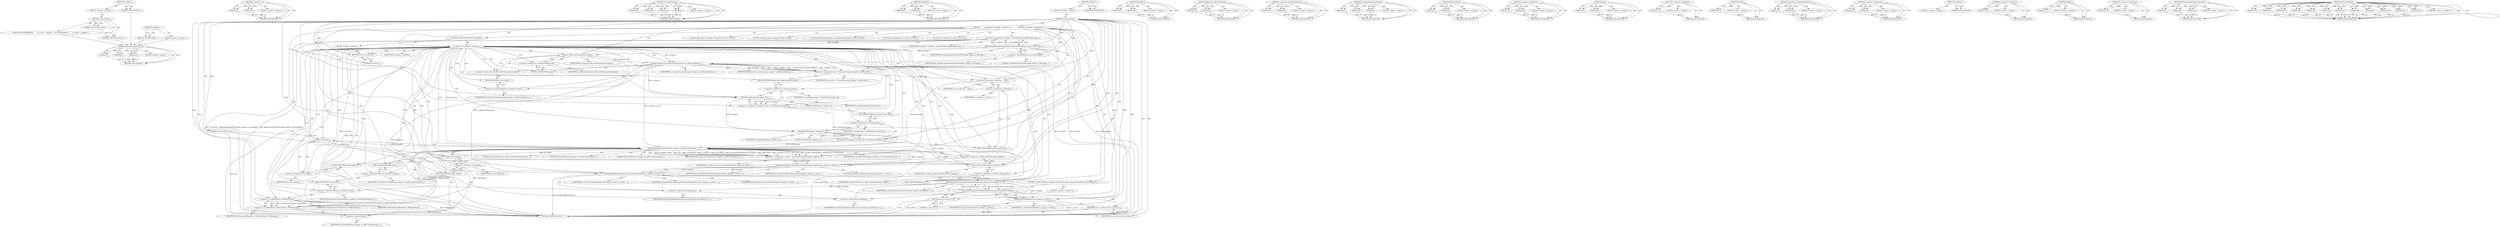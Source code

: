 digraph "XCreateWindow" {
vulnerable_6 [label=<(METHOD,&lt;global&gt;)<SUB>1</SUB>>];
vulnerable_7 [label=<(BLOCK,&lt;empty&gt;,&lt;empty&gt;)<SUB>1</SUB>>];
vulnerable_8 [label=<(METHOD,createSurface)<SUB>1</SUB>>];
vulnerable_9 [label=<(PARAM,const IntSize&amp; size)<SUB>1</SUB>>];
vulnerable_10 [label=<(BLOCK,{
#if PLATFORM(QT)
        m_surface = adoptPtr...,{
#if PLATFORM(QT)
        m_surface = adoptPtr...)<SUB>2</SUB>>];
vulnerable_11 [label=<(METHOD_RETURN,uint32_t)<SUB>1</SUB>>];
vulnerable_13 [label=<(METHOD_RETURN,ANY)<SUB>1</SUB>>];
vulnerable_24 [label=<(METHOD,&lt;global&gt;)<SUB>1</SUB>>];
vulnerable_25 [label=<(BLOCK,&lt;empty&gt;,&lt;empty&gt;)>];
vulnerable_26 [label=<(METHOD_RETURN,ANY)>];
fixed_247 [label=<(METHOD,XRenderQueryExtension)>];
fixed_248 [label=<(PARAM,p1)>];
fixed_249 [label=<(PARAM,p2)>];
fixed_250 [label=<(PARAM,p3)>];
fixed_251 [label=<(BLOCK,&lt;empty&gt;,&lt;empty&gt;)>];
fixed_252 [label=<(METHOD_RETURN,ANY)>];
fixed_226 [label=<(METHOD,&lt;operator&gt;.or)>];
fixed_227 [label=<(PARAM,p1)>];
fixed_228 [label=<(PARAM,p2)>];
fixed_229 [label=<(BLOCK,&lt;empty&gt;,&lt;empty&gt;)>];
fixed_230 [label=<(METHOD_RETURN,ANY)>];
fixed_167 [label=<(METHOD,XCreateColormap)>];
fixed_168 [label=<(PARAM,p1)>];
fixed_169 [label=<(PARAM,p2)>];
fixed_170 [label=<(PARAM,p3)>];
fixed_171 [label=<(PARAM,p4)>];
fixed_172 [label=<(BLOCK,&lt;empty&gt;,&lt;empty&gt;)>];
fixed_173 [label=<(METHOD_RETURN,ANY)>];
fixed_193 [label=<(METHOD,WhitePixel)>];
fixed_194 [label=<(PARAM,p1)>];
fixed_195 [label=<(PARAM,p2)>];
fixed_196 [label=<(BLOCK,&lt;empty&gt;,&lt;empty&gt;)>];
fixed_197 [label=<(METHOD_RETURN,ANY)>];
fixed_6 [label=<(METHOD,&lt;global&gt;)<SUB>1</SUB>>];
fixed_7 [label=<(BLOCK,&lt;empty&gt;,&lt;empty&gt;)<SUB>1</SUB>>];
fixed_8 [label=<(METHOD,createSurface)<SUB>1</SUB>>];
fixed_9 [label=<(PARAM,const IntSize&amp; size)<SUB>1</SUB>>];
fixed_10 [label=<(BLOCK,{
         XVisualInfo* visualInfo = glXGetVisu...,{
         XVisualInfo* visualInfo = glXGetVisu...)<SUB>2</SUB>>];
fixed_11 [label="<(LOCAL,XVisualInfo* visualInfo: XVisualInfo*)<SUB>3</SUB>>"];
fixed_12 [label=<(&lt;operator&gt;.assignment,* visualInfo = glXGetVisualFromFBConfig(m_displ...)<SUB>3</SUB>>];
fixed_13 [label=<(IDENTIFIER,visualInfo,* visualInfo = glXGetVisualFromFBConfig(m_displ...)<SUB>3</SUB>>];
fixed_14 [label=<(glXGetVisualFromFBConfig,glXGetVisualFromFBConfig(m_display, m_fbConfigs...)<SUB>3</SUB>>];
fixed_15 [label=<(IDENTIFIER,m_display,glXGetVisualFromFBConfig(m_display, m_fbConfigs...)<SUB>3</SUB>>];
fixed_16 [label=<(&lt;operator&gt;.indirectIndexAccess,m_fbConfigs[0])<SUB>3</SUB>>];
fixed_17 [label=<(IDENTIFIER,m_fbConfigs,glXGetVisualFromFBConfig(m_display, m_fbConfigs...)<SUB>3</SUB>>];
fixed_18 [label=<(LITERAL,0,glXGetVisualFromFBConfig(m_display, m_fbConfigs...)<SUB>3</SUB>>];
fixed_19 [label=<(CONTROL_STRUCTURE,IF,if (!visualInfo))<SUB>4</SUB>>];
fixed_20 [label=<(&lt;operator&gt;.logicalNot,!visualInfo)<SUB>4</SUB>>];
fixed_21 [label=<(IDENTIFIER,visualInfo,!visualInfo)<SUB>4</SUB>>];
fixed_22 [label=<(BLOCK,&lt;empty&gt;,&lt;empty&gt;)<SUB>5</SUB>>];
fixed_23 [label=<(RETURN,return 0;,return 0;)<SUB>5</SUB>>];
fixed_24 [label=<(LITERAL,0,return 0;)<SUB>5</SUB>>];
fixed_25 [label="<(LOCAL,Colormap cmap: Colormap)<SUB>7</SUB>>"];
fixed_26 [label=<(&lt;operator&gt;.assignment,cmap = XCreateColormap(m_display, *m_offScreenW...)<SUB>7</SUB>>];
fixed_27 [label=<(IDENTIFIER,cmap,cmap = XCreateColormap(m_display, *m_offScreenW...)<SUB>7</SUB>>];
fixed_28 [label=<(XCreateColormap,XCreateColormap(m_display, *m_offScreenWindow.g...)<SUB>7</SUB>>];
fixed_29 [label=<(IDENTIFIER,m_display,XCreateColormap(m_display, *m_offScreenWindow.g...)<SUB>7</SUB>>];
fixed_30 [label=<(&lt;operator&gt;.indirection,*m_offScreenWindow.get(m_display))<SUB>7</SUB>>];
fixed_31 [label=<(get,m_offScreenWindow.get(m_display))<SUB>7</SUB>>];
fixed_32 [label=<(&lt;operator&gt;.fieldAccess,m_offScreenWindow.get)<SUB>7</SUB>>];
fixed_33 [label=<(IDENTIFIER,m_offScreenWindow,m_offScreenWindow.get(m_display))<SUB>7</SUB>>];
fixed_34 [label=<(FIELD_IDENTIFIER,get,get)<SUB>7</SUB>>];
fixed_35 [label=<(IDENTIFIER,m_display,m_offScreenWindow.get(m_display))<SUB>7</SUB>>];
fixed_36 [label=<(&lt;operator&gt;.indirectFieldAccess,visualInfo-&gt;visual)<SUB>7</SUB>>];
fixed_37 [label=<(IDENTIFIER,visualInfo,XCreateColormap(m_display, *m_offScreenWindow.g...)<SUB>7</SUB>>];
fixed_38 [label=<(FIELD_IDENTIFIER,visual,visual)<SUB>7</SUB>>];
fixed_39 [label=<(IDENTIFIER,AllocNone,XCreateColormap(m_display, *m_offScreenWindow.g...)<SUB>7</SUB>>];
fixed_40 [label="<(LOCAL,XSetWindowAttributes a: XSetWindowAttributes)<SUB>8</SUB>>"];
fixed_41 [label=<(&lt;operator&gt;.assignment,a.background_pixel = WhitePixel(m_display, 0))<SUB>9</SUB>>];
fixed_42 [label=<(&lt;operator&gt;.fieldAccess,a.background_pixel)<SUB>9</SUB>>];
fixed_43 [label=<(IDENTIFIER,a,a.background_pixel = WhitePixel(m_display, 0))<SUB>9</SUB>>];
fixed_44 [label=<(FIELD_IDENTIFIER,background_pixel,background_pixel)<SUB>9</SUB>>];
fixed_45 [label=<(WhitePixel,WhitePixel(m_display, 0))<SUB>9</SUB>>];
fixed_46 [label=<(IDENTIFIER,m_display,WhitePixel(m_display, 0))<SUB>9</SUB>>];
fixed_47 [label=<(LITERAL,0,WhitePixel(m_display, 0))<SUB>9</SUB>>];
fixed_48 [label=<(&lt;operator&gt;.assignment,a.border_pixel = BlackPixel(m_display, 0))<SUB>10</SUB>>];
fixed_49 [label=<(&lt;operator&gt;.fieldAccess,a.border_pixel)<SUB>10</SUB>>];
fixed_50 [label=<(IDENTIFIER,a,a.border_pixel = BlackPixel(m_display, 0))<SUB>10</SUB>>];
fixed_51 [label=<(FIELD_IDENTIFIER,border_pixel,border_pixel)<SUB>10</SUB>>];
fixed_52 [label=<(BlackPixel,BlackPixel(m_display, 0))<SUB>10</SUB>>];
fixed_53 [label=<(IDENTIFIER,m_display,BlackPixel(m_display, 0))<SUB>10</SUB>>];
fixed_54 [label=<(LITERAL,0,BlackPixel(m_display, 0))<SUB>10</SUB>>];
fixed_55 [label=<(&lt;operator&gt;.assignment,a.colormap = cmap)<SUB>11</SUB>>];
fixed_56 [label=<(&lt;operator&gt;.fieldAccess,a.colormap)<SUB>11</SUB>>];
fixed_57 [label=<(IDENTIFIER,a,a.colormap = cmap)<SUB>11</SUB>>];
fixed_58 [label=<(FIELD_IDENTIFIER,colormap,colormap)<SUB>11</SUB>>];
fixed_59 [label=<(IDENTIFIER,cmap,a.colormap = cmap)<SUB>11</SUB>>];
fixed_60 [label=<(&lt;operator&gt;.assignment,m_surface = XCreateWindow(m_display, *m_offScre...)<SUB>12</SUB>>];
fixed_61 [label=<(IDENTIFIER,m_surface,m_surface = XCreateWindow(m_display, *m_offScre...)<SUB>12</SUB>>];
fixed_62 [label=<(XCreateWindow,XCreateWindow(m_display, *m_offScreenWindow.get...)<SUB>12</SUB>>];
fixed_63 [label=<(IDENTIFIER,m_display,XCreateWindow(m_display, *m_offScreenWindow.get...)<SUB>12</SUB>>];
fixed_64 [label=<(&lt;operator&gt;.indirection,*m_offScreenWindow.get(m_display))<SUB>12</SUB>>];
fixed_65 [label=<(get,m_offScreenWindow.get(m_display))<SUB>12</SUB>>];
fixed_66 [label=<(&lt;operator&gt;.fieldAccess,m_offScreenWindow.get)<SUB>12</SUB>>];
fixed_67 [label=<(IDENTIFIER,m_offScreenWindow,m_offScreenWindow.get(m_display))<SUB>12</SUB>>];
fixed_68 [label=<(FIELD_IDENTIFIER,get,get)<SUB>12</SUB>>];
fixed_69 [label=<(IDENTIFIER,m_display,m_offScreenWindow.get(m_display))<SUB>12</SUB>>];
fixed_70 [label=<(LITERAL,0,XCreateWindow(m_display, *m_offScreenWindow.get...)<SUB>12</SUB>>];
fixed_71 [label=<(LITERAL,0,XCreateWindow(m_display, *m_offScreenWindow.get...)<SUB>12</SUB>>];
fixed_72 [label=<(width,size.width())<SUB>12</SUB>>];
fixed_73 [label=<(&lt;operator&gt;.fieldAccess,size.width)<SUB>12</SUB>>];
fixed_74 [label=<(IDENTIFIER,size,size.width())<SUB>12</SUB>>];
fixed_75 [label=<(FIELD_IDENTIFIER,width,width)<SUB>12</SUB>>];
fixed_76 [label=<(height,size.height())<SUB>12</SUB>>];
fixed_77 [label=<(&lt;operator&gt;.fieldAccess,size.height)<SUB>12</SUB>>];
fixed_78 [label=<(IDENTIFIER,size,size.height())<SUB>12</SUB>>];
fixed_79 [label=<(FIELD_IDENTIFIER,height,height)<SUB>12</SUB>>];
fixed_80 [label=<(LITERAL,0,XCreateWindow(m_display, *m_offScreenWindow.get...)<SUB>13</SUB>>];
fixed_81 [label=<(&lt;operator&gt;.indirectFieldAccess,visualInfo-&gt;depth)<SUB>13</SUB>>];
fixed_82 [label=<(IDENTIFIER,visualInfo,XCreateWindow(m_display, *m_offScreenWindow.get...)<SUB>13</SUB>>];
fixed_83 [label=<(FIELD_IDENTIFIER,depth,depth)<SUB>13</SUB>>];
fixed_84 [label=<(IDENTIFIER,InputOutput,XCreateWindow(m_display, *m_offScreenWindow.get...)<SUB>13</SUB>>];
fixed_85 [label=<(&lt;operator&gt;.indirectFieldAccess,visualInfo-&gt;visual)<SUB>13</SUB>>];
fixed_86 [label=<(IDENTIFIER,visualInfo,XCreateWindow(m_display, *m_offScreenWindow.get...)<SUB>13</SUB>>];
fixed_87 [label=<(FIELD_IDENTIFIER,visual,visual)<SUB>13</SUB>>];
fixed_88 [label=<(&lt;operator&gt;.or,CWBackPixel | CWBorderPixel | CWColormap)<SUB>14</SUB>>];
fixed_89 [label=<(&lt;operator&gt;.or,CWBackPixel | CWBorderPixel)<SUB>14</SUB>>];
fixed_90 [label=<(IDENTIFIER,CWBackPixel,CWBackPixel | CWBorderPixel)<SUB>14</SUB>>];
fixed_91 [label=<(IDENTIFIER,CWBorderPixel,CWBackPixel | CWBorderPixel)<SUB>14</SUB>>];
fixed_92 [label=<(IDENTIFIER,CWColormap,CWBackPixel | CWBorderPixel | CWColormap)<SUB>14</SUB>>];
fixed_93 [label=<(&lt;operator&gt;.addressOf,&amp;a)<SUB>14</SUB>>];
fixed_94 [label=<(IDENTIFIER,a,XCreateWindow(m_display, *m_offScreenWindow.get...)<SUB>14</SUB>>];
fixed_95 [label=<(XSetWindowBackgroundPixmap,XSetWindowBackgroundPixmap(m_display, m_surface...)<SUB>15</SUB>>];
fixed_96 [label=<(IDENTIFIER,m_display,XSetWindowBackgroundPixmap(m_display, m_surface...)<SUB>15</SUB>>];
fixed_97 [label=<(IDENTIFIER,m_surface,XSetWindowBackgroundPixmap(m_display, m_surface...)<SUB>15</SUB>>];
fixed_98 [label=<(LITERAL,0,XSetWindowBackgroundPixmap(m_display, m_surface...)<SUB>15</SUB>>];
fixed_99 [label=<(XCompositeRedirectWindow,XCompositeRedirectWindow(m_display, m_surface, ...)<SUB>16</SUB>>];
fixed_100 [label=<(IDENTIFIER,m_display,XCompositeRedirectWindow(m_display, m_surface, ...)<SUB>16</SUB>>];
fixed_101 [label=<(IDENTIFIER,m_surface,XCompositeRedirectWindow(m_display, m_surface, ...)<SUB>16</SUB>>];
fixed_102 [label=<(IDENTIFIER,CompositeRedirectManual,XCompositeRedirectWindow(m_display, m_surface, ...)<SUB>16</SUB>>];
fixed_103 [label="<(LOCAL,int eventBasep: int)<SUB>18</SUB>>"];
fixed_104 [label="<(LOCAL,int errorBasep: int)<SUB>18</SUB>>"];
fixed_105 [label=<(CONTROL_STRUCTURE,IF,if (!XRenderQueryExtension(m_display, &amp;eventBasep, &amp;errorBasep)))<SUB>19</SUB>>];
fixed_106 [label=<(&lt;operator&gt;.logicalNot,!XRenderQueryExtension(m_display, &amp;eventBasep, ...)<SUB>19</SUB>>];
fixed_107 [label=<(XRenderQueryExtension,XRenderQueryExtension(m_display, &amp;eventBasep, &amp;...)<SUB>19</SUB>>];
fixed_108 [label=<(IDENTIFIER,m_display,XRenderQueryExtension(m_display, &amp;eventBasep, &amp;...)<SUB>19</SUB>>];
fixed_109 [label=<(&lt;operator&gt;.addressOf,&amp;eventBasep)<SUB>19</SUB>>];
fixed_110 [label=<(IDENTIFIER,eventBasep,XRenderQueryExtension(m_display, &amp;eventBasep, &amp;...)<SUB>19</SUB>>];
fixed_111 [label=<(&lt;operator&gt;.addressOf,&amp;errorBasep)<SUB>19</SUB>>];
fixed_112 [label=<(IDENTIFIER,errorBasep,XRenderQueryExtension(m_display, &amp;eventBasep, &amp;...)<SUB>19</SUB>>];
fixed_113 [label=<(BLOCK,&lt;empty&gt;,&lt;empty&gt;)<SUB>20</SUB>>];
fixed_114 [label=<(RETURN,return 0;,return 0;)<SUB>20</SUB>>];
fixed_115 [label=<(LITERAL,0,return 0;)<SUB>20</SUB>>];
fixed_116 [label=<(XMapWindow,XMapWindow(m_display, m_surface))<SUB>22</SUB>>];
fixed_117 [label=<(IDENTIFIER,m_display,XMapWindow(m_display, m_surface))<SUB>22</SUB>>];
fixed_118 [label=<(IDENTIFIER,m_surface,XMapWindow(m_display, m_surface))<SUB>22</SUB>>];
fixed_119 [label=<(RETURN,return m_surface;,return m_surface;)<SUB>23</SUB>>];
fixed_120 [label=<(IDENTIFIER,m_surface,return m_surface;)<SUB>23</SUB>>];
fixed_121 [label=<(METHOD_RETURN,uint32_t)<SUB>1</SUB>>];
fixed_123 [label=<(METHOD_RETURN,ANY)<SUB>1</SUB>>];
fixed_198 [label=<(METHOD,BlackPixel)>];
fixed_199 [label=<(PARAM,p1)>];
fixed_200 [label=<(PARAM,p2)>];
fixed_201 [label=<(BLOCK,&lt;empty&gt;,&lt;empty&gt;)>];
fixed_202 [label=<(METHOD_RETURN,ANY)>];
fixed_153 [label=<(METHOD,glXGetVisualFromFBConfig)>];
fixed_154 [label=<(PARAM,p1)>];
fixed_155 [label=<(PARAM,p2)>];
fixed_156 [label=<(BLOCK,&lt;empty&gt;,&lt;empty&gt;)>];
fixed_157 [label=<(METHOD_RETURN,ANY)>];
fixed_188 [label=<(METHOD,&lt;operator&gt;.indirectFieldAccess)>];
fixed_189 [label=<(PARAM,p1)>];
fixed_190 [label=<(PARAM,p2)>];
fixed_191 [label=<(BLOCK,&lt;empty&gt;,&lt;empty&gt;)>];
fixed_192 [label=<(METHOD_RETURN,ANY)>];
fixed_241 [label=<(METHOD,XCompositeRedirectWindow)>];
fixed_242 [label=<(PARAM,p1)>];
fixed_243 [label=<(PARAM,p2)>];
fixed_244 [label=<(PARAM,p3)>];
fixed_245 [label=<(BLOCK,&lt;empty&gt;,&lt;empty&gt;)>];
fixed_246 [label=<(METHOD_RETURN,ANY)>];
fixed_253 [label=<(METHOD,XMapWindow)>];
fixed_254 [label=<(PARAM,p1)>];
fixed_255 [label=<(PARAM,p2)>];
fixed_256 [label=<(BLOCK,&lt;empty&gt;,&lt;empty&gt;)>];
fixed_257 [label=<(METHOD_RETURN,ANY)>];
fixed_183 [label=<(METHOD,&lt;operator&gt;.fieldAccess)>];
fixed_184 [label=<(PARAM,p1)>];
fixed_185 [label=<(PARAM,p2)>];
fixed_186 [label=<(BLOCK,&lt;empty&gt;,&lt;empty&gt;)>];
fixed_187 [label=<(METHOD_RETURN,ANY)>];
fixed_178 [label=<(METHOD,get)>];
fixed_179 [label=<(PARAM,p1)>];
fixed_180 [label=<(PARAM,p2)>];
fixed_181 [label=<(BLOCK,&lt;empty&gt;,&lt;empty&gt;)>];
fixed_182 [label=<(METHOD_RETURN,ANY)>];
fixed_163 [label=<(METHOD,&lt;operator&gt;.logicalNot)>];
fixed_164 [label=<(PARAM,p1)>];
fixed_165 [label=<(BLOCK,&lt;empty&gt;,&lt;empty&gt;)>];
fixed_166 [label=<(METHOD_RETURN,ANY)>];
fixed_218 [label=<(METHOD,width)>];
fixed_219 [label=<(PARAM,p1)>];
fixed_220 [label=<(BLOCK,&lt;empty&gt;,&lt;empty&gt;)>];
fixed_221 [label=<(METHOD_RETURN,ANY)>];
fixed_158 [label=<(METHOD,&lt;operator&gt;.indirectIndexAccess)>];
fixed_159 [label=<(PARAM,p1)>];
fixed_160 [label=<(PARAM,p2)>];
fixed_161 [label=<(BLOCK,&lt;empty&gt;,&lt;empty&gt;)>];
fixed_162 [label=<(METHOD_RETURN,ANY)>];
fixed_148 [label=<(METHOD,&lt;operator&gt;.assignment)>];
fixed_149 [label=<(PARAM,p1)>];
fixed_150 [label=<(PARAM,p2)>];
fixed_151 [label=<(BLOCK,&lt;empty&gt;,&lt;empty&gt;)>];
fixed_152 [label=<(METHOD_RETURN,ANY)>];
fixed_142 [label=<(METHOD,&lt;global&gt;)<SUB>1</SUB>>];
fixed_143 [label=<(BLOCK,&lt;empty&gt;,&lt;empty&gt;)>];
fixed_144 [label=<(METHOD_RETURN,ANY)>];
fixed_231 [label=<(METHOD,&lt;operator&gt;.addressOf)>];
fixed_232 [label=<(PARAM,p1)>];
fixed_233 [label=<(BLOCK,&lt;empty&gt;,&lt;empty&gt;)>];
fixed_234 [label=<(METHOD_RETURN,ANY)>];
fixed_222 [label=<(METHOD,height)>];
fixed_223 [label=<(PARAM,p1)>];
fixed_224 [label=<(BLOCK,&lt;empty&gt;,&lt;empty&gt;)>];
fixed_225 [label=<(METHOD_RETURN,ANY)>];
fixed_174 [label=<(METHOD,&lt;operator&gt;.indirection)>];
fixed_175 [label=<(PARAM,p1)>];
fixed_176 [label=<(BLOCK,&lt;empty&gt;,&lt;empty&gt;)>];
fixed_177 [label=<(METHOD_RETURN,ANY)>];
fixed_235 [label=<(METHOD,XSetWindowBackgroundPixmap)>];
fixed_236 [label=<(PARAM,p1)>];
fixed_237 [label=<(PARAM,p2)>];
fixed_238 [label=<(PARAM,p3)>];
fixed_239 [label=<(BLOCK,&lt;empty&gt;,&lt;empty&gt;)>];
fixed_240 [label=<(METHOD_RETURN,ANY)>];
fixed_203 [label=<(METHOD,XCreateWindow)>];
fixed_204 [label=<(PARAM,p1)>];
fixed_205 [label=<(PARAM,p2)>];
fixed_206 [label=<(PARAM,p3)>];
fixed_207 [label=<(PARAM,p4)>];
fixed_208 [label=<(PARAM,p5)>];
fixed_209 [label=<(PARAM,p6)>];
fixed_210 [label=<(PARAM,p7)>];
fixed_211 [label=<(PARAM,p8)>];
fixed_212 [label=<(PARAM,p9)>];
fixed_213 [label=<(PARAM,p10)>];
fixed_214 [label=<(PARAM,p11)>];
fixed_215 [label=<(PARAM,p12)>];
fixed_216 [label=<(BLOCK,&lt;empty&gt;,&lt;empty&gt;)>];
fixed_217 [label=<(METHOD_RETURN,ANY)>];
vulnerable_6 -> vulnerable_7  [key=0, label="AST: "];
vulnerable_6 -> vulnerable_13  [key=0, label="AST: "];
vulnerable_6 -> vulnerable_13  [key=1, label="CFG: "];
vulnerable_7 -> vulnerable_8  [key=0, label="AST: "];
vulnerable_8 -> vulnerable_9  [key=0, label="AST: "];
vulnerable_8 -> vulnerable_9  [key=1, label="DDG: "];
vulnerable_8 -> vulnerable_10  [key=0, label="AST: "];
vulnerable_8 -> vulnerable_11  [key=0, label="AST: "];
vulnerable_8 -> vulnerable_11  [key=1, label="CFG: "];
vulnerable_9 -> vulnerable_11  [key=0, label="DDG: size"];
vulnerable_10 -> fixed_247  [key=0];
vulnerable_11 -> fixed_247  [key=0];
vulnerable_13 -> fixed_247  [key=0];
vulnerable_24 -> vulnerable_25  [key=0, label="AST: "];
vulnerable_24 -> vulnerable_26  [key=0, label="AST: "];
vulnerable_24 -> vulnerable_26  [key=1, label="CFG: "];
vulnerable_25 -> fixed_247  [key=0];
vulnerable_26 -> fixed_247  [key=0];
fixed_247 -> fixed_248  [key=0, label="AST: "];
fixed_247 -> fixed_248  [key=1, label="DDG: "];
fixed_247 -> fixed_251  [key=0, label="AST: "];
fixed_247 -> fixed_249  [key=0, label="AST: "];
fixed_247 -> fixed_249  [key=1, label="DDG: "];
fixed_247 -> fixed_252  [key=0, label="AST: "];
fixed_247 -> fixed_252  [key=1, label="CFG: "];
fixed_247 -> fixed_250  [key=0, label="AST: "];
fixed_247 -> fixed_250  [key=1, label="DDG: "];
fixed_248 -> fixed_252  [key=0, label="DDG: p1"];
fixed_249 -> fixed_252  [key=0, label="DDG: p2"];
fixed_250 -> fixed_252  [key=0, label="DDG: p3"];
fixed_226 -> fixed_227  [key=0, label="AST: "];
fixed_226 -> fixed_227  [key=1, label="DDG: "];
fixed_226 -> fixed_229  [key=0, label="AST: "];
fixed_226 -> fixed_228  [key=0, label="AST: "];
fixed_226 -> fixed_228  [key=1, label="DDG: "];
fixed_226 -> fixed_230  [key=0, label="AST: "];
fixed_226 -> fixed_230  [key=1, label="CFG: "];
fixed_227 -> fixed_230  [key=0, label="DDG: p1"];
fixed_228 -> fixed_230  [key=0, label="DDG: p2"];
fixed_167 -> fixed_168  [key=0, label="AST: "];
fixed_167 -> fixed_168  [key=1, label="DDG: "];
fixed_167 -> fixed_172  [key=0, label="AST: "];
fixed_167 -> fixed_169  [key=0, label="AST: "];
fixed_167 -> fixed_169  [key=1, label="DDG: "];
fixed_167 -> fixed_173  [key=0, label="AST: "];
fixed_167 -> fixed_173  [key=1, label="CFG: "];
fixed_167 -> fixed_170  [key=0, label="AST: "];
fixed_167 -> fixed_170  [key=1, label="DDG: "];
fixed_167 -> fixed_171  [key=0, label="AST: "];
fixed_167 -> fixed_171  [key=1, label="DDG: "];
fixed_168 -> fixed_173  [key=0, label="DDG: p1"];
fixed_169 -> fixed_173  [key=0, label="DDG: p2"];
fixed_170 -> fixed_173  [key=0, label="DDG: p3"];
fixed_171 -> fixed_173  [key=0, label="DDG: p4"];
fixed_193 -> fixed_194  [key=0, label="AST: "];
fixed_193 -> fixed_194  [key=1, label="DDG: "];
fixed_193 -> fixed_196  [key=0, label="AST: "];
fixed_193 -> fixed_195  [key=0, label="AST: "];
fixed_193 -> fixed_195  [key=1, label="DDG: "];
fixed_193 -> fixed_197  [key=0, label="AST: "];
fixed_193 -> fixed_197  [key=1, label="CFG: "];
fixed_194 -> fixed_197  [key=0, label="DDG: p1"];
fixed_195 -> fixed_197  [key=0, label="DDG: p2"];
fixed_6 -> fixed_7  [key=0, label="AST: "];
fixed_6 -> fixed_123  [key=0, label="AST: "];
fixed_6 -> fixed_123  [key=1, label="CFG: "];
fixed_7 -> fixed_8  [key=0, label="AST: "];
fixed_8 -> fixed_9  [key=0, label="AST: "];
fixed_8 -> fixed_9  [key=1, label="DDG: "];
fixed_8 -> fixed_10  [key=0, label="AST: "];
fixed_8 -> fixed_121  [key=0, label="AST: "];
fixed_8 -> fixed_16  [key=0, label="CFG: "];
fixed_8 -> fixed_55  [key=0, label="DDG: "];
fixed_8 -> fixed_95  [key=0, label="DDG: "];
fixed_8 -> fixed_99  [key=0, label="DDG: "];
fixed_8 -> fixed_116  [key=0, label="DDG: "];
fixed_8 -> fixed_120  [key=0, label="DDG: "];
fixed_8 -> fixed_14  [key=0, label="DDG: "];
fixed_8 -> fixed_20  [key=0, label="DDG: "];
fixed_8 -> fixed_23  [key=0, label="DDG: "];
fixed_8 -> fixed_28  [key=0, label="DDG: "];
fixed_8 -> fixed_45  [key=0, label="DDG: "];
fixed_8 -> fixed_52  [key=0, label="DDG: "];
fixed_8 -> fixed_62  [key=0, label="DDG: "];
fixed_8 -> fixed_114  [key=0, label="DDG: "];
fixed_8 -> fixed_24  [key=0, label="DDG: "];
fixed_8 -> fixed_88  [key=0, label="DDG: "];
fixed_8 -> fixed_107  [key=0, label="DDG: "];
fixed_8 -> fixed_115  [key=0, label="DDG: "];
fixed_8 -> fixed_31  [key=0, label="DDG: "];
fixed_8 -> fixed_65  [key=0, label="DDG: "];
fixed_8 -> fixed_89  [key=0, label="DDG: "];
fixed_9 -> fixed_121  [key=0, label="DDG: size"];
fixed_9 -> fixed_72  [key=0, label="DDG: size"];
fixed_9 -> fixed_76  [key=0, label="DDG: size"];
fixed_10 -> fixed_11  [key=0, label="AST: "];
fixed_10 -> fixed_12  [key=0, label="AST: "];
fixed_10 -> fixed_19  [key=0, label="AST: "];
fixed_10 -> fixed_25  [key=0, label="AST: "];
fixed_10 -> fixed_26  [key=0, label="AST: "];
fixed_10 -> fixed_40  [key=0, label="AST: "];
fixed_10 -> fixed_41  [key=0, label="AST: "];
fixed_10 -> fixed_48  [key=0, label="AST: "];
fixed_10 -> fixed_55  [key=0, label="AST: "];
fixed_10 -> fixed_60  [key=0, label="AST: "];
fixed_10 -> fixed_95  [key=0, label="AST: "];
fixed_10 -> fixed_99  [key=0, label="AST: "];
fixed_10 -> fixed_103  [key=0, label="AST: "];
fixed_10 -> fixed_104  [key=0, label="AST: "];
fixed_10 -> fixed_105  [key=0, label="AST: "];
fixed_10 -> fixed_116  [key=0, label="AST: "];
fixed_10 -> fixed_119  [key=0, label="AST: "];
fixed_12 -> fixed_13  [key=0, label="AST: "];
fixed_12 -> fixed_14  [key=0, label="AST: "];
fixed_12 -> fixed_20  [key=0, label="CFG: "];
fixed_12 -> fixed_20  [key=1, label="DDG: visualInfo"];
fixed_12 -> fixed_121  [key=0, label="DDG: glXGetVisualFromFBConfig(m_display, m_fbConfigs[0])"];
fixed_12 -> fixed_121  [key=1, label="DDG: * visualInfo = glXGetVisualFromFBConfig(m_display, m_fbConfigs[0])"];
fixed_14 -> fixed_15  [key=0, label="AST: "];
fixed_14 -> fixed_16  [key=0, label="AST: "];
fixed_14 -> fixed_12  [key=0, label="CFG: "];
fixed_14 -> fixed_12  [key=1, label="DDG: m_display"];
fixed_14 -> fixed_12  [key=2, label="DDG: m_fbConfigs[0]"];
fixed_14 -> fixed_121  [key=0, label="DDG: m_display"];
fixed_14 -> fixed_121  [key=1, label="DDG: m_fbConfigs[0]"];
fixed_14 -> fixed_31  [key=0, label="DDG: m_display"];
fixed_16 -> fixed_17  [key=0, label="AST: "];
fixed_16 -> fixed_18  [key=0, label="AST: "];
fixed_16 -> fixed_14  [key=0, label="CFG: "];
fixed_19 -> fixed_20  [key=0, label="AST: "];
fixed_19 -> fixed_22  [key=0, label="AST: "];
fixed_20 -> fixed_21  [key=0, label="AST: "];
fixed_20 -> fixed_23  [key=0, label="CFG: "];
fixed_20 -> fixed_23  [key=1, label="CDG: "];
fixed_20 -> fixed_34  [key=0, label="CFG: "];
fixed_20 -> fixed_34  [key=1, label="CDG: "];
fixed_20 -> fixed_121  [key=0, label="DDG: visualInfo"];
fixed_20 -> fixed_121  [key=1, label="DDG: !visualInfo"];
fixed_20 -> fixed_28  [key=0, label="DDG: visualInfo"];
fixed_20 -> fixed_28  [key=1, label="CDG: "];
fixed_20 -> fixed_62  [key=0, label="DDG: visualInfo"];
fixed_20 -> fixed_62  [key=1, label="CDG: "];
fixed_20 -> fixed_107  [key=0, label="CDG: "];
fixed_20 -> fixed_30  [key=0, label="CDG: "];
fixed_20 -> fixed_48  [key=0, label="CDG: "];
fixed_20 -> fixed_32  [key=0, label="CDG: "];
fixed_20 -> fixed_68  [key=0, label="CDG: "];
fixed_20 -> fixed_49  [key=0, label="CDG: "];
fixed_20 -> fixed_60  [key=0, label="CDG: "];
fixed_20 -> fixed_73  [key=0, label="CDG: "];
fixed_20 -> fixed_26  [key=0, label="CDG: "];
fixed_20 -> fixed_77  [key=0, label="CDG: "];
fixed_20 -> fixed_64  [key=0, label="CDG: "];
fixed_20 -> fixed_42  [key=0, label="CDG: "];
fixed_20 -> fixed_51  [key=0, label="CDG: "];
fixed_20 -> fixed_89  [key=0, label="CDG: "];
fixed_20 -> fixed_66  [key=0, label="CDG: "];
fixed_20 -> fixed_75  [key=0, label="CDG: "];
fixed_20 -> fixed_52  [key=0, label="CDG: "];
fixed_20 -> fixed_99  [key=0, label="CDG: "];
fixed_20 -> fixed_81  [key=0, label="CDG: "];
fixed_20 -> fixed_85  [key=0, label="CDG: "];
fixed_20 -> fixed_38  [key=0, label="CDG: "];
fixed_20 -> fixed_72  [key=0, label="CDG: "];
fixed_20 -> fixed_56  [key=0, label="CDG: "];
fixed_20 -> fixed_95  [key=0, label="CDG: "];
fixed_20 -> fixed_45  [key=0, label="CDG: "];
fixed_20 -> fixed_106  [key=0, label="CDG: "];
fixed_20 -> fixed_76  [key=0, label="CDG: "];
fixed_20 -> fixed_65  [key=0, label="CDG: "];
fixed_20 -> fixed_87  [key=0, label="CDG: "];
fixed_20 -> fixed_44  [key=0, label="CDG: "];
fixed_20 -> fixed_93  [key=0, label="CDG: "];
fixed_20 -> fixed_79  [key=0, label="CDG: "];
fixed_20 -> fixed_58  [key=0, label="CDG: "];
fixed_20 -> fixed_83  [key=0, label="CDG: "];
fixed_20 -> fixed_36  [key=0, label="CDG: "];
fixed_20 -> fixed_88  [key=0, label="CDG: "];
fixed_20 -> fixed_41  [key=0, label="CDG: "];
fixed_20 -> fixed_55  [key=0, label="CDG: "];
fixed_20 -> fixed_111  [key=0, label="CDG: "];
fixed_20 -> fixed_109  [key=0, label="CDG: "];
fixed_20 -> fixed_31  [key=0, label="CDG: "];
fixed_22 -> fixed_23  [key=0, label="AST: "];
fixed_23 -> fixed_24  [key=0, label="AST: "];
fixed_23 -> fixed_121  [key=0, label="CFG: "];
fixed_23 -> fixed_121  [key=1, label="DDG: &lt;RET&gt;"];
fixed_24 -> fixed_23  [key=0, label="DDG: 0"];
fixed_26 -> fixed_27  [key=0, label="AST: "];
fixed_26 -> fixed_28  [key=0, label="AST: "];
fixed_26 -> fixed_44  [key=0, label="CFG: "];
fixed_26 -> fixed_55  [key=0, label="DDG: cmap"];
fixed_28 -> fixed_29  [key=0, label="AST: "];
fixed_28 -> fixed_30  [key=0, label="AST: "];
fixed_28 -> fixed_36  [key=0, label="AST: "];
fixed_28 -> fixed_39  [key=0, label="AST: "];
fixed_28 -> fixed_26  [key=0, label="CFG: "];
fixed_28 -> fixed_26  [key=1, label="DDG: m_display"];
fixed_28 -> fixed_26  [key=2, label="DDG: *m_offScreenWindow.get(m_display)"];
fixed_28 -> fixed_26  [key=3, label="DDG: visualInfo-&gt;visual"];
fixed_28 -> fixed_26  [key=4, label="DDG: AllocNone"];
fixed_28 -> fixed_121  [key=0, label="DDG: AllocNone"];
fixed_28 -> fixed_45  [key=0, label="DDG: m_display"];
fixed_28 -> fixed_62  [key=0, label="DDG: visualInfo-&gt;visual"];
fixed_30 -> fixed_31  [key=0, label="AST: "];
fixed_30 -> fixed_38  [key=0, label="CFG: "];
fixed_31 -> fixed_32  [key=0, label="AST: "];
fixed_31 -> fixed_35  [key=0, label="AST: "];
fixed_31 -> fixed_30  [key=0, label="CFG: "];
fixed_31 -> fixed_28  [key=0, label="DDG: m_display"];
fixed_31 -> fixed_65  [key=0, label="DDG: m_offScreenWindow.get"];
fixed_32 -> fixed_33  [key=0, label="AST: "];
fixed_32 -> fixed_34  [key=0, label="AST: "];
fixed_32 -> fixed_31  [key=0, label="CFG: "];
fixed_34 -> fixed_32  [key=0, label="CFG: "];
fixed_36 -> fixed_37  [key=0, label="AST: "];
fixed_36 -> fixed_38  [key=0, label="AST: "];
fixed_36 -> fixed_28  [key=0, label="CFG: "];
fixed_38 -> fixed_36  [key=0, label="CFG: "];
fixed_41 -> fixed_42  [key=0, label="AST: "];
fixed_41 -> fixed_45  [key=0, label="AST: "];
fixed_41 -> fixed_51  [key=0, label="CFG: "];
fixed_41 -> fixed_62  [key=0, label="DDG: a.background_pixel"];
fixed_42 -> fixed_43  [key=0, label="AST: "];
fixed_42 -> fixed_44  [key=0, label="AST: "];
fixed_42 -> fixed_45  [key=0, label="CFG: "];
fixed_44 -> fixed_42  [key=0, label="CFG: "];
fixed_45 -> fixed_46  [key=0, label="AST: "];
fixed_45 -> fixed_47  [key=0, label="AST: "];
fixed_45 -> fixed_41  [key=0, label="CFG: "];
fixed_45 -> fixed_41  [key=1, label="DDG: m_display"];
fixed_45 -> fixed_41  [key=2, label="DDG: 0"];
fixed_45 -> fixed_52  [key=0, label="DDG: m_display"];
fixed_48 -> fixed_49  [key=0, label="AST: "];
fixed_48 -> fixed_52  [key=0, label="AST: "];
fixed_48 -> fixed_58  [key=0, label="CFG: "];
fixed_48 -> fixed_62  [key=0, label="DDG: a.border_pixel"];
fixed_49 -> fixed_50  [key=0, label="AST: "];
fixed_49 -> fixed_51  [key=0, label="AST: "];
fixed_49 -> fixed_52  [key=0, label="CFG: "];
fixed_51 -> fixed_49  [key=0, label="CFG: "];
fixed_52 -> fixed_53  [key=0, label="AST: "];
fixed_52 -> fixed_54  [key=0, label="AST: "];
fixed_52 -> fixed_48  [key=0, label="CFG: "];
fixed_52 -> fixed_48  [key=1, label="DDG: m_display"];
fixed_52 -> fixed_48  [key=2, label="DDG: 0"];
fixed_52 -> fixed_65  [key=0, label="DDG: m_display"];
fixed_55 -> fixed_56  [key=0, label="AST: "];
fixed_55 -> fixed_59  [key=0, label="AST: "];
fixed_55 -> fixed_68  [key=0, label="CFG: "];
fixed_55 -> fixed_62  [key=0, label="DDG: a.colormap"];
fixed_56 -> fixed_57  [key=0, label="AST: "];
fixed_56 -> fixed_58  [key=0, label="AST: "];
fixed_56 -> fixed_55  [key=0, label="CFG: "];
fixed_58 -> fixed_56  [key=0, label="CFG: "];
fixed_60 -> fixed_61  [key=0, label="AST: "];
fixed_60 -> fixed_62  [key=0, label="AST: "];
fixed_60 -> fixed_95  [key=0, label="CFG: "];
fixed_60 -> fixed_95  [key=1, label="DDG: m_surface"];
fixed_62 -> fixed_63  [key=0, label="AST: "];
fixed_62 -> fixed_64  [key=0, label="AST: "];
fixed_62 -> fixed_70  [key=0, label="AST: "];
fixed_62 -> fixed_71  [key=0, label="AST: "];
fixed_62 -> fixed_72  [key=0, label="AST: "];
fixed_62 -> fixed_76  [key=0, label="AST: "];
fixed_62 -> fixed_80  [key=0, label="AST: "];
fixed_62 -> fixed_81  [key=0, label="AST: "];
fixed_62 -> fixed_84  [key=0, label="AST: "];
fixed_62 -> fixed_85  [key=0, label="AST: "];
fixed_62 -> fixed_88  [key=0, label="AST: "];
fixed_62 -> fixed_93  [key=0, label="AST: "];
fixed_62 -> fixed_60  [key=0, label="CFG: "];
fixed_62 -> fixed_60  [key=1, label="DDG: 0"];
fixed_62 -> fixed_60  [key=2, label="DDG: CWBackPixel | CWBorderPixel | CWColormap"];
fixed_62 -> fixed_60  [key=3, label="DDG: visualInfo-&gt;depth"];
fixed_62 -> fixed_60  [key=4, label="DDG: &amp;a"];
fixed_62 -> fixed_60  [key=5, label="DDG: size.height()"];
fixed_62 -> fixed_60  [key=6, label="DDG: m_display"];
fixed_62 -> fixed_60  [key=7, label="DDG: size.width()"];
fixed_62 -> fixed_60  [key=8, label="DDG: *m_offScreenWindow.get(m_display)"];
fixed_62 -> fixed_60  [key=9, label="DDG: InputOutput"];
fixed_62 -> fixed_60  [key=10, label="DDG: visualInfo-&gt;visual"];
fixed_62 -> fixed_121  [key=0, label="DDG: InputOutput"];
fixed_62 -> fixed_95  [key=0, label="DDG: m_display"];
fixed_64 -> fixed_65  [key=0, label="AST: "];
fixed_64 -> fixed_75  [key=0, label="CFG: "];
fixed_65 -> fixed_66  [key=0, label="AST: "];
fixed_65 -> fixed_69  [key=0, label="AST: "];
fixed_65 -> fixed_64  [key=0, label="CFG: "];
fixed_65 -> fixed_62  [key=0, label="DDG: m_display"];
fixed_66 -> fixed_67  [key=0, label="AST: "];
fixed_66 -> fixed_68  [key=0, label="AST: "];
fixed_66 -> fixed_65  [key=0, label="CFG: "];
fixed_68 -> fixed_66  [key=0, label="CFG: "];
fixed_72 -> fixed_73  [key=0, label="AST: "];
fixed_72 -> fixed_79  [key=0, label="CFG: "];
fixed_72 -> fixed_62  [key=0, label="DDG: size.width"];
fixed_73 -> fixed_74  [key=0, label="AST: "];
fixed_73 -> fixed_75  [key=0, label="AST: "];
fixed_73 -> fixed_72  [key=0, label="CFG: "];
fixed_75 -> fixed_73  [key=0, label="CFG: "];
fixed_76 -> fixed_77  [key=0, label="AST: "];
fixed_76 -> fixed_83  [key=0, label="CFG: "];
fixed_76 -> fixed_62  [key=0, label="DDG: size.height"];
fixed_77 -> fixed_78  [key=0, label="AST: "];
fixed_77 -> fixed_79  [key=0, label="AST: "];
fixed_77 -> fixed_76  [key=0, label="CFG: "];
fixed_79 -> fixed_77  [key=0, label="CFG: "];
fixed_81 -> fixed_82  [key=0, label="AST: "];
fixed_81 -> fixed_83  [key=0, label="AST: "];
fixed_81 -> fixed_87  [key=0, label="CFG: "];
fixed_83 -> fixed_81  [key=0, label="CFG: "];
fixed_85 -> fixed_86  [key=0, label="AST: "];
fixed_85 -> fixed_87  [key=0, label="AST: "];
fixed_85 -> fixed_89  [key=0, label="CFG: "];
fixed_87 -> fixed_85  [key=0, label="CFG: "];
fixed_88 -> fixed_89  [key=0, label="AST: "];
fixed_88 -> fixed_92  [key=0, label="AST: "];
fixed_88 -> fixed_93  [key=0, label="CFG: "];
fixed_88 -> fixed_121  [key=0, label="DDG: CWColormap"];
fixed_88 -> fixed_62  [key=0, label="DDG: CWBackPixel | CWBorderPixel"];
fixed_88 -> fixed_62  [key=1, label="DDG: CWColormap"];
fixed_89 -> fixed_90  [key=0, label="AST: "];
fixed_89 -> fixed_91  [key=0, label="AST: "];
fixed_89 -> fixed_88  [key=0, label="CFG: "];
fixed_89 -> fixed_88  [key=1, label="DDG: CWBackPixel"];
fixed_89 -> fixed_88  [key=2, label="DDG: CWBorderPixel"];
fixed_89 -> fixed_121  [key=0, label="DDG: CWBorderPixel"];
fixed_93 -> fixed_94  [key=0, label="AST: "];
fixed_93 -> fixed_62  [key=0, label="CFG: "];
fixed_95 -> fixed_96  [key=0, label="AST: "];
fixed_95 -> fixed_97  [key=0, label="AST: "];
fixed_95 -> fixed_98  [key=0, label="AST: "];
fixed_95 -> fixed_99  [key=0, label="CFG: "];
fixed_95 -> fixed_99  [key=1, label="DDG: m_display"];
fixed_95 -> fixed_99  [key=2, label="DDG: m_surface"];
fixed_99 -> fixed_100  [key=0, label="AST: "];
fixed_99 -> fixed_101  [key=0, label="AST: "];
fixed_99 -> fixed_102  [key=0, label="AST: "];
fixed_99 -> fixed_109  [key=0, label="CFG: "];
fixed_99 -> fixed_121  [key=0, label="DDG: CompositeRedirectManual"];
fixed_99 -> fixed_116  [key=0, label="DDG: m_surface"];
fixed_99 -> fixed_107  [key=0, label="DDG: m_display"];
fixed_105 -> fixed_106  [key=0, label="AST: "];
fixed_105 -> fixed_113  [key=0, label="AST: "];
fixed_106 -> fixed_107  [key=0, label="AST: "];
fixed_106 -> fixed_114  [key=0, label="CFG: "];
fixed_106 -> fixed_114  [key=1, label="CDG: "];
fixed_106 -> fixed_116  [key=0, label="CFG: "];
fixed_106 -> fixed_116  [key=1, label="CDG: "];
fixed_106 -> fixed_119  [key=0, label="CDG: "];
fixed_107 -> fixed_108  [key=0, label="AST: "];
fixed_107 -> fixed_109  [key=0, label="AST: "];
fixed_107 -> fixed_111  [key=0, label="AST: "];
fixed_107 -> fixed_106  [key=0, label="CFG: "];
fixed_107 -> fixed_106  [key=1, label="DDG: m_display"];
fixed_107 -> fixed_106  [key=2, label="DDG: &amp;eventBasep"];
fixed_107 -> fixed_106  [key=3, label="DDG: &amp;errorBasep"];
fixed_107 -> fixed_116  [key=0, label="DDG: m_display"];
fixed_109 -> fixed_110  [key=0, label="AST: "];
fixed_109 -> fixed_111  [key=0, label="CFG: "];
fixed_111 -> fixed_112  [key=0, label="AST: "];
fixed_111 -> fixed_107  [key=0, label="CFG: "];
fixed_113 -> fixed_114  [key=0, label="AST: "];
fixed_114 -> fixed_115  [key=0, label="AST: "];
fixed_114 -> fixed_121  [key=0, label="CFG: "];
fixed_114 -> fixed_121  [key=1, label="DDG: &lt;RET&gt;"];
fixed_115 -> fixed_114  [key=0, label="DDG: 0"];
fixed_116 -> fixed_117  [key=0, label="AST: "];
fixed_116 -> fixed_118  [key=0, label="AST: "];
fixed_116 -> fixed_119  [key=0, label="CFG: "];
fixed_116 -> fixed_120  [key=0, label="DDG: m_surface"];
fixed_119 -> fixed_120  [key=0, label="AST: "];
fixed_119 -> fixed_121  [key=0, label="CFG: "];
fixed_119 -> fixed_121  [key=1, label="DDG: &lt;RET&gt;"];
fixed_120 -> fixed_119  [key=0, label="DDG: m_surface"];
fixed_198 -> fixed_199  [key=0, label="AST: "];
fixed_198 -> fixed_199  [key=1, label="DDG: "];
fixed_198 -> fixed_201  [key=0, label="AST: "];
fixed_198 -> fixed_200  [key=0, label="AST: "];
fixed_198 -> fixed_200  [key=1, label="DDG: "];
fixed_198 -> fixed_202  [key=0, label="AST: "];
fixed_198 -> fixed_202  [key=1, label="CFG: "];
fixed_199 -> fixed_202  [key=0, label="DDG: p1"];
fixed_200 -> fixed_202  [key=0, label="DDG: p2"];
fixed_153 -> fixed_154  [key=0, label="AST: "];
fixed_153 -> fixed_154  [key=1, label="DDG: "];
fixed_153 -> fixed_156  [key=0, label="AST: "];
fixed_153 -> fixed_155  [key=0, label="AST: "];
fixed_153 -> fixed_155  [key=1, label="DDG: "];
fixed_153 -> fixed_157  [key=0, label="AST: "];
fixed_153 -> fixed_157  [key=1, label="CFG: "];
fixed_154 -> fixed_157  [key=0, label="DDG: p1"];
fixed_155 -> fixed_157  [key=0, label="DDG: p2"];
fixed_188 -> fixed_189  [key=0, label="AST: "];
fixed_188 -> fixed_189  [key=1, label="DDG: "];
fixed_188 -> fixed_191  [key=0, label="AST: "];
fixed_188 -> fixed_190  [key=0, label="AST: "];
fixed_188 -> fixed_190  [key=1, label="DDG: "];
fixed_188 -> fixed_192  [key=0, label="AST: "];
fixed_188 -> fixed_192  [key=1, label="CFG: "];
fixed_189 -> fixed_192  [key=0, label="DDG: p1"];
fixed_190 -> fixed_192  [key=0, label="DDG: p2"];
fixed_241 -> fixed_242  [key=0, label="AST: "];
fixed_241 -> fixed_242  [key=1, label="DDG: "];
fixed_241 -> fixed_245  [key=0, label="AST: "];
fixed_241 -> fixed_243  [key=0, label="AST: "];
fixed_241 -> fixed_243  [key=1, label="DDG: "];
fixed_241 -> fixed_246  [key=0, label="AST: "];
fixed_241 -> fixed_246  [key=1, label="CFG: "];
fixed_241 -> fixed_244  [key=0, label="AST: "];
fixed_241 -> fixed_244  [key=1, label="DDG: "];
fixed_242 -> fixed_246  [key=0, label="DDG: p1"];
fixed_243 -> fixed_246  [key=0, label="DDG: p2"];
fixed_244 -> fixed_246  [key=0, label="DDG: p3"];
fixed_253 -> fixed_254  [key=0, label="AST: "];
fixed_253 -> fixed_254  [key=1, label="DDG: "];
fixed_253 -> fixed_256  [key=0, label="AST: "];
fixed_253 -> fixed_255  [key=0, label="AST: "];
fixed_253 -> fixed_255  [key=1, label="DDG: "];
fixed_253 -> fixed_257  [key=0, label="AST: "];
fixed_253 -> fixed_257  [key=1, label="CFG: "];
fixed_254 -> fixed_257  [key=0, label="DDG: p1"];
fixed_255 -> fixed_257  [key=0, label="DDG: p2"];
fixed_183 -> fixed_184  [key=0, label="AST: "];
fixed_183 -> fixed_184  [key=1, label="DDG: "];
fixed_183 -> fixed_186  [key=0, label="AST: "];
fixed_183 -> fixed_185  [key=0, label="AST: "];
fixed_183 -> fixed_185  [key=1, label="DDG: "];
fixed_183 -> fixed_187  [key=0, label="AST: "];
fixed_183 -> fixed_187  [key=1, label="CFG: "];
fixed_184 -> fixed_187  [key=0, label="DDG: p1"];
fixed_185 -> fixed_187  [key=0, label="DDG: p2"];
fixed_178 -> fixed_179  [key=0, label="AST: "];
fixed_178 -> fixed_179  [key=1, label="DDG: "];
fixed_178 -> fixed_181  [key=0, label="AST: "];
fixed_178 -> fixed_180  [key=0, label="AST: "];
fixed_178 -> fixed_180  [key=1, label="DDG: "];
fixed_178 -> fixed_182  [key=0, label="AST: "];
fixed_178 -> fixed_182  [key=1, label="CFG: "];
fixed_179 -> fixed_182  [key=0, label="DDG: p1"];
fixed_180 -> fixed_182  [key=0, label="DDG: p2"];
fixed_163 -> fixed_164  [key=0, label="AST: "];
fixed_163 -> fixed_164  [key=1, label="DDG: "];
fixed_163 -> fixed_165  [key=0, label="AST: "];
fixed_163 -> fixed_166  [key=0, label="AST: "];
fixed_163 -> fixed_166  [key=1, label="CFG: "];
fixed_164 -> fixed_166  [key=0, label="DDG: p1"];
fixed_218 -> fixed_219  [key=0, label="AST: "];
fixed_218 -> fixed_219  [key=1, label="DDG: "];
fixed_218 -> fixed_220  [key=0, label="AST: "];
fixed_218 -> fixed_221  [key=0, label="AST: "];
fixed_218 -> fixed_221  [key=1, label="CFG: "];
fixed_219 -> fixed_221  [key=0, label="DDG: p1"];
fixed_158 -> fixed_159  [key=0, label="AST: "];
fixed_158 -> fixed_159  [key=1, label="DDG: "];
fixed_158 -> fixed_161  [key=0, label="AST: "];
fixed_158 -> fixed_160  [key=0, label="AST: "];
fixed_158 -> fixed_160  [key=1, label="DDG: "];
fixed_158 -> fixed_162  [key=0, label="AST: "];
fixed_158 -> fixed_162  [key=1, label="CFG: "];
fixed_159 -> fixed_162  [key=0, label="DDG: p1"];
fixed_160 -> fixed_162  [key=0, label="DDG: p2"];
fixed_148 -> fixed_149  [key=0, label="AST: "];
fixed_148 -> fixed_149  [key=1, label="DDG: "];
fixed_148 -> fixed_151  [key=0, label="AST: "];
fixed_148 -> fixed_150  [key=0, label="AST: "];
fixed_148 -> fixed_150  [key=1, label="DDG: "];
fixed_148 -> fixed_152  [key=0, label="AST: "];
fixed_148 -> fixed_152  [key=1, label="CFG: "];
fixed_149 -> fixed_152  [key=0, label="DDG: p1"];
fixed_150 -> fixed_152  [key=0, label="DDG: p2"];
fixed_142 -> fixed_143  [key=0, label="AST: "];
fixed_142 -> fixed_144  [key=0, label="AST: "];
fixed_142 -> fixed_144  [key=1, label="CFG: "];
fixed_231 -> fixed_232  [key=0, label="AST: "];
fixed_231 -> fixed_232  [key=1, label="DDG: "];
fixed_231 -> fixed_233  [key=0, label="AST: "];
fixed_231 -> fixed_234  [key=0, label="AST: "];
fixed_231 -> fixed_234  [key=1, label="CFG: "];
fixed_232 -> fixed_234  [key=0, label="DDG: p1"];
fixed_222 -> fixed_223  [key=0, label="AST: "];
fixed_222 -> fixed_223  [key=1, label="DDG: "];
fixed_222 -> fixed_224  [key=0, label="AST: "];
fixed_222 -> fixed_225  [key=0, label="AST: "];
fixed_222 -> fixed_225  [key=1, label="CFG: "];
fixed_223 -> fixed_225  [key=0, label="DDG: p1"];
fixed_174 -> fixed_175  [key=0, label="AST: "];
fixed_174 -> fixed_175  [key=1, label="DDG: "];
fixed_174 -> fixed_176  [key=0, label="AST: "];
fixed_174 -> fixed_177  [key=0, label="AST: "];
fixed_174 -> fixed_177  [key=1, label="CFG: "];
fixed_175 -> fixed_177  [key=0, label="DDG: p1"];
fixed_235 -> fixed_236  [key=0, label="AST: "];
fixed_235 -> fixed_236  [key=1, label="DDG: "];
fixed_235 -> fixed_239  [key=0, label="AST: "];
fixed_235 -> fixed_237  [key=0, label="AST: "];
fixed_235 -> fixed_237  [key=1, label="DDG: "];
fixed_235 -> fixed_240  [key=0, label="AST: "];
fixed_235 -> fixed_240  [key=1, label="CFG: "];
fixed_235 -> fixed_238  [key=0, label="AST: "];
fixed_235 -> fixed_238  [key=1, label="DDG: "];
fixed_236 -> fixed_240  [key=0, label="DDG: p1"];
fixed_237 -> fixed_240  [key=0, label="DDG: p2"];
fixed_238 -> fixed_240  [key=0, label="DDG: p3"];
fixed_203 -> fixed_204  [key=0, label="AST: "];
fixed_203 -> fixed_204  [key=1, label="DDG: "];
fixed_203 -> fixed_216  [key=0, label="AST: "];
fixed_203 -> fixed_205  [key=0, label="AST: "];
fixed_203 -> fixed_205  [key=1, label="DDG: "];
fixed_203 -> fixed_217  [key=0, label="AST: "];
fixed_203 -> fixed_217  [key=1, label="CFG: "];
fixed_203 -> fixed_206  [key=0, label="AST: "];
fixed_203 -> fixed_206  [key=1, label="DDG: "];
fixed_203 -> fixed_207  [key=0, label="AST: "];
fixed_203 -> fixed_207  [key=1, label="DDG: "];
fixed_203 -> fixed_208  [key=0, label="AST: "];
fixed_203 -> fixed_208  [key=1, label="DDG: "];
fixed_203 -> fixed_209  [key=0, label="AST: "];
fixed_203 -> fixed_209  [key=1, label="DDG: "];
fixed_203 -> fixed_210  [key=0, label="AST: "];
fixed_203 -> fixed_210  [key=1, label="DDG: "];
fixed_203 -> fixed_211  [key=0, label="AST: "];
fixed_203 -> fixed_211  [key=1, label="DDG: "];
fixed_203 -> fixed_212  [key=0, label="AST: "];
fixed_203 -> fixed_212  [key=1, label="DDG: "];
fixed_203 -> fixed_213  [key=0, label="AST: "];
fixed_203 -> fixed_213  [key=1, label="DDG: "];
fixed_203 -> fixed_214  [key=0, label="AST: "];
fixed_203 -> fixed_214  [key=1, label="DDG: "];
fixed_203 -> fixed_215  [key=0, label="AST: "];
fixed_203 -> fixed_215  [key=1, label="DDG: "];
fixed_204 -> fixed_217  [key=0, label="DDG: p1"];
fixed_205 -> fixed_217  [key=0, label="DDG: p2"];
fixed_206 -> fixed_217  [key=0, label="DDG: p3"];
fixed_207 -> fixed_217  [key=0, label="DDG: p4"];
fixed_208 -> fixed_217  [key=0, label="DDG: p5"];
fixed_209 -> fixed_217  [key=0, label="DDG: p6"];
fixed_210 -> fixed_217  [key=0, label="DDG: p7"];
fixed_211 -> fixed_217  [key=0, label="DDG: p8"];
fixed_212 -> fixed_217  [key=0, label="DDG: p9"];
fixed_213 -> fixed_217  [key=0, label="DDG: p10"];
fixed_214 -> fixed_217  [key=0, label="DDG: p11"];
fixed_215 -> fixed_217  [key=0, label="DDG: p12"];
}
